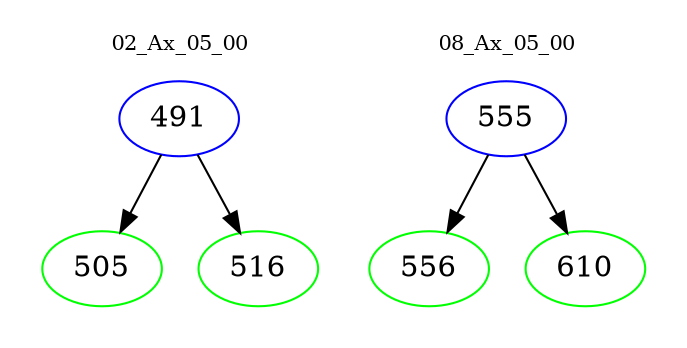 digraph{
subgraph cluster_0 {
color = white
label = "02_Ax_05_00";
fontsize=10;
T0_491 [label="491", color="blue"]
T0_491 -> T0_505 [color="black"]
T0_505 [label="505", color="green"]
T0_491 -> T0_516 [color="black"]
T0_516 [label="516", color="green"]
}
subgraph cluster_1 {
color = white
label = "08_Ax_05_00";
fontsize=10;
T1_555 [label="555", color="blue"]
T1_555 -> T1_556 [color="black"]
T1_556 [label="556", color="green"]
T1_555 -> T1_610 [color="black"]
T1_610 [label="610", color="green"]
}
}

